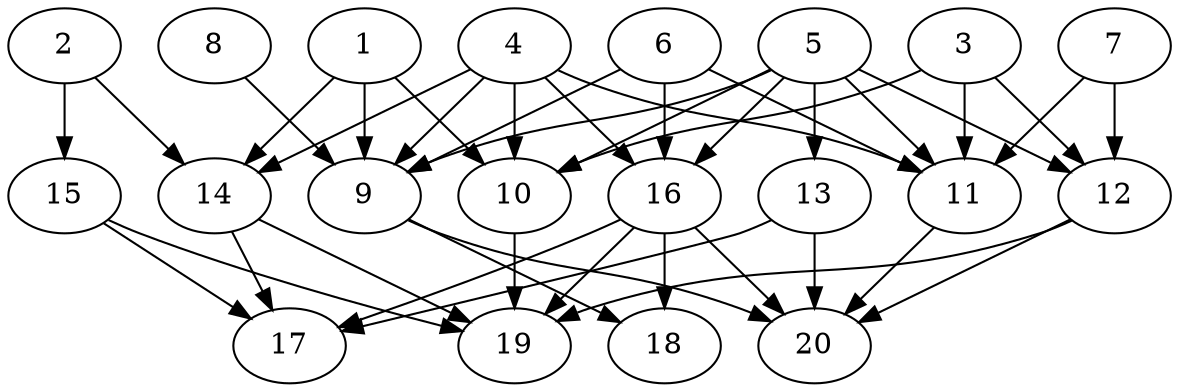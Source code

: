 // DAG automatically generated by daggen at Tue Jul 23 14:29:40 2019
// ./daggen --dot -n 20 --ccr 0.5 --fat 0.7 --regular 0.5 --density 0.7 --mindata 5242880 --maxdata 52428800 
digraph G {
  1 [size="28702720", alpha="0.16", expect_size="14351360"] 
  1 -> 9 [size ="14351360"]
  1 -> 10 [size ="14351360"]
  1 -> 14 [size ="14351360"]
  2 [size="27230208", alpha="0.13", expect_size="13615104"] 
  2 -> 14 [size ="13615104"]
  2 -> 15 [size ="13615104"]
  3 [size="56002560", alpha="0.11", expect_size="28001280"] 
  3 -> 10 [size ="28001280"]
  3 -> 11 [size ="28001280"]
  3 -> 12 [size ="28001280"]
  4 [size="10629120", alpha="0.07", expect_size="5314560"] 
  4 -> 9 [size ="5314560"]
  4 -> 10 [size ="5314560"]
  4 -> 11 [size ="5314560"]
  4 -> 14 [size ="5314560"]
  4 -> 16 [size ="5314560"]
  5 [size="71294976", alpha="0.08", expect_size="35647488"] 
  5 -> 9 [size ="35647488"]
  5 -> 10 [size ="35647488"]
  5 -> 11 [size ="35647488"]
  5 -> 12 [size ="35647488"]
  5 -> 13 [size ="35647488"]
  5 -> 16 [size ="35647488"]
  6 [size="86458368", alpha="0.13", expect_size="43229184"] 
  6 -> 9 [size ="43229184"]
  6 -> 11 [size ="43229184"]
  6 -> 16 [size ="43229184"]
  7 [size="28307456", alpha="0.15", expect_size="14153728"] 
  7 -> 11 [size ="14153728"]
  7 -> 12 [size ="14153728"]
  8 [size="102123520", alpha="0.06", expect_size="51061760"] 
  8 -> 9 [size ="51061760"]
  9 [size="18681856", alpha="0.03", expect_size="9340928"] 
  9 -> 18 [size ="9340928"]
  9 -> 20 [size ="9340928"]
  10 [size="60233728", alpha="0.15", expect_size="30116864"] 
  10 -> 19 [size ="30116864"]
  11 [size="84391936", alpha="0.15", expect_size="42195968"] 
  11 -> 20 [size ="42195968"]
  12 [size="67389440", alpha="0.08", expect_size="33694720"] 
  12 -> 19 [size ="33694720"]
  12 -> 20 [size ="33694720"]
  13 [size="36583424", alpha="0.04", expect_size="18291712"] 
  13 -> 17 [size ="18291712"]
  13 -> 20 [size ="18291712"]
  14 [size="89874432", alpha="0.05", expect_size="44937216"] 
  14 -> 17 [size ="44937216"]
  14 -> 19 [size ="44937216"]
  15 [size="27541504", alpha="0.13", expect_size="13770752"] 
  15 -> 17 [size ="13770752"]
  15 -> 19 [size ="13770752"]
  16 [size="67641344", alpha="0.02", expect_size="33820672"] 
  16 -> 17 [size ="33820672"]
  16 -> 18 [size ="33820672"]
  16 -> 19 [size ="33820672"]
  16 -> 20 [size ="33820672"]
  17 [size="33505280", alpha="0.16", expect_size="16752640"] 
  18 [size="103962624", alpha="0.07", expect_size="51981312"] 
  19 [size="39147520", alpha="0.14", expect_size="19573760"] 
  20 [size="53485568", alpha="0.12", expect_size="26742784"] 
}
